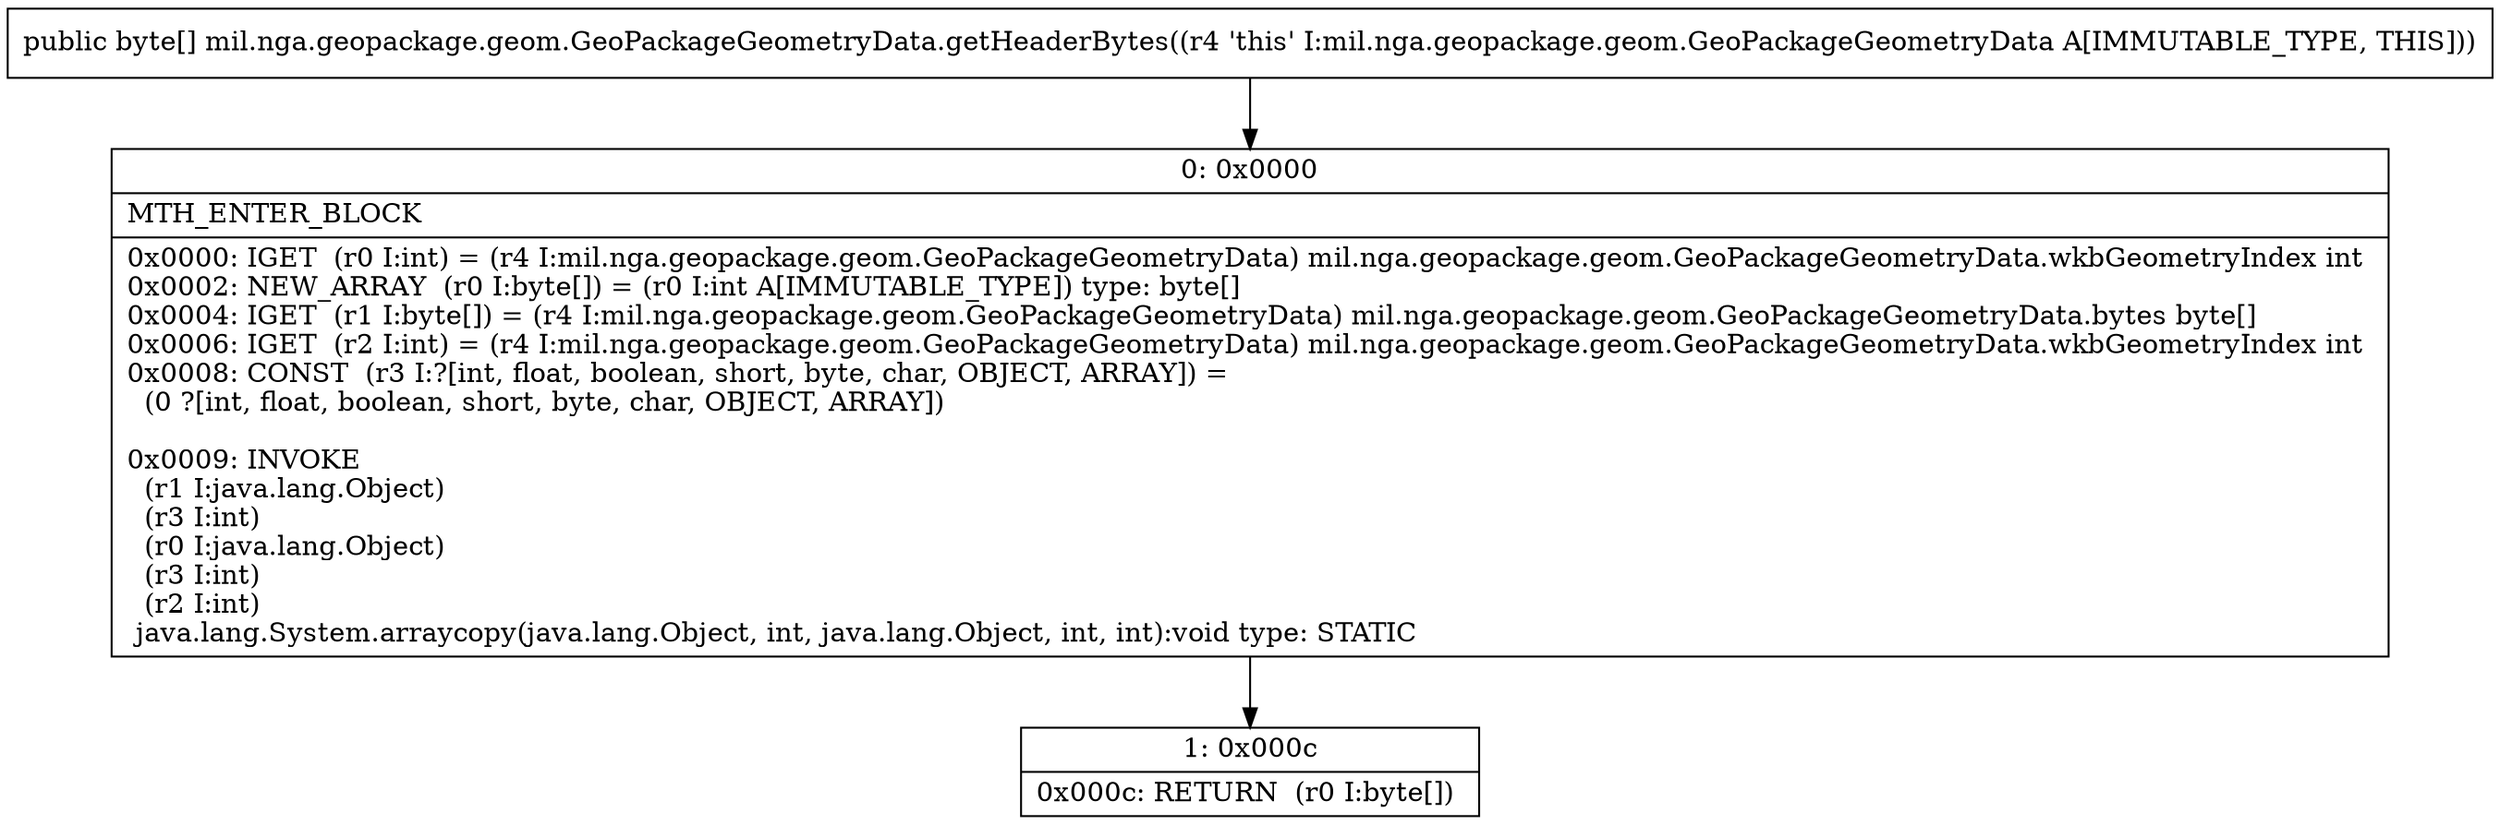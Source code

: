 digraph "CFG formil.nga.geopackage.geom.GeoPackageGeometryData.getHeaderBytes()[B" {
Node_0 [shape=record,label="{0\:\ 0x0000|MTH_ENTER_BLOCK\l|0x0000: IGET  (r0 I:int) = (r4 I:mil.nga.geopackage.geom.GeoPackageGeometryData) mil.nga.geopackage.geom.GeoPackageGeometryData.wkbGeometryIndex int \l0x0002: NEW_ARRAY  (r0 I:byte[]) = (r0 I:int A[IMMUTABLE_TYPE]) type: byte[] \l0x0004: IGET  (r1 I:byte[]) = (r4 I:mil.nga.geopackage.geom.GeoPackageGeometryData) mil.nga.geopackage.geom.GeoPackageGeometryData.bytes byte[] \l0x0006: IGET  (r2 I:int) = (r4 I:mil.nga.geopackage.geom.GeoPackageGeometryData) mil.nga.geopackage.geom.GeoPackageGeometryData.wkbGeometryIndex int \l0x0008: CONST  (r3 I:?[int, float, boolean, short, byte, char, OBJECT, ARRAY]) = \l  (0 ?[int, float, boolean, short, byte, char, OBJECT, ARRAY])\l \l0x0009: INVOKE  \l  (r1 I:java.lang.Object)\l  (r3 I:int)\l  (r0 I:java.lang.Object)\l  (r3 I:int)\l  (r2 I:int)\l java.lang.System.arraycopy(java.lang.Object, int, java.lang.Object, int, int):void type: STATIC \l}"];
Node_1 [shape=record,label="{1\:\ 0x000c|0x000c: RETURN  (r0 I:byte[]) \l}"];
MethodNode[shape=record,label="{public byte[] mil.nga.geopackage.geom.GeoPackageGeometryData.getHeaderBytes((r4 'this' I:mil.nga.geopackage.geom.GeoPackageGeometryData A[IMMUTABLE_TYPE, THIS])) }"];
MethodNode -> Node_0;
Node_0 -> Node_1;
}


